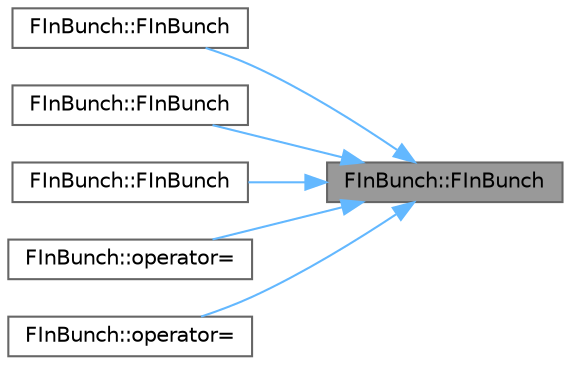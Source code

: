 digraph "FInBunch::FInBunch"
{
 // INTERACTIVE_SVG=YES
 // LATEX_PDF_SIZE
  bgcolor="transparent";
  edge [fontname=Helvetica,fontsize=10,labelfontname=Helvetica,labelfontsize=10];
  node [fontname=Helvetica,fontsize=10,shape=box,height=0.2,width=0.4];
  rankdir="RL";
  Node1 [id="Node000001",label="FInBunch::FInBunch",height=0.2,width=0.4,color="gray40", fillcolor="grey60", style="filled", fontcolor="black",tooltip=" "];
  Node1 -> Node2 [id="edge1_Node000001_Node000002",dir="back",color="steelblue1",style="solid",tooltip=" "];
  Node2 [id="Node000002",label="FInBunch::FInBunch",height=0.2,width=0.4,color="grey40", fillcolor="white", style="filled",URL="$d1/dd8/classFInBunch.html#ad8aed1650c31d3d4164a66681c0b863b",tooltip=" "];
  Node1 -> Node3 [id="edge2_Node000001_Node000003",dir="back",color="steelblue1",style="solid",tooltip=" "];
  Node3 [id="Node000003",label="FInBunch::FInBunch",height=0.2,width=0.4,color="grey40", fillcolor="white", style="filled",URL="$d1/dd8/classFInBunch.html#a6a9908f95ccb5ab531bfa40ab012a31a",tooltip=" "];
  Node1 -> Node4 [id="edge3_Node000001_Node000004",dir="back",color="steelblue1",style="solid",tooltip=" "];
  Node4 [id="Node000004",label="FInBunch::FInBunch",height=0.2,width=0.4,color="grey40", fillcolor="white", style="filled",URL="$d1/dd8/classFInBunch.html#a24143a5f9fcf49f8dcdc8f76c20815d2",tooltip=" "];
  Node1 -> Node5 [id="edge4_Node000001_Node000005",dir="back",color="steelblue1",style="solid",tooltip=" "];
  Node5 [id="Node000005",label="FInBunch::operator=",height=0.2,width=0.4,color="grey40", fillcolor="white", style="filled",URL="$d1/dd8/classFInBunch.html#adb4dc8e660b207e7b1c1d68629e0e285",tooltip=" "];
  Node1 -> Node6 [id="edge5_Node000001_Node000006",dir="back",color="steelblue1",style="solid",tooltip=" "];
  Node6 [id="Node000006",label="FInBunch::operator=",height=0.2,width=0.4,color="grey40", fillcolor="white", style="filled",URL="$d1/dd8/classFInBunch.html#a6e64fd950e886fd413e642caf6119d8f",tooltip=" "];
}

